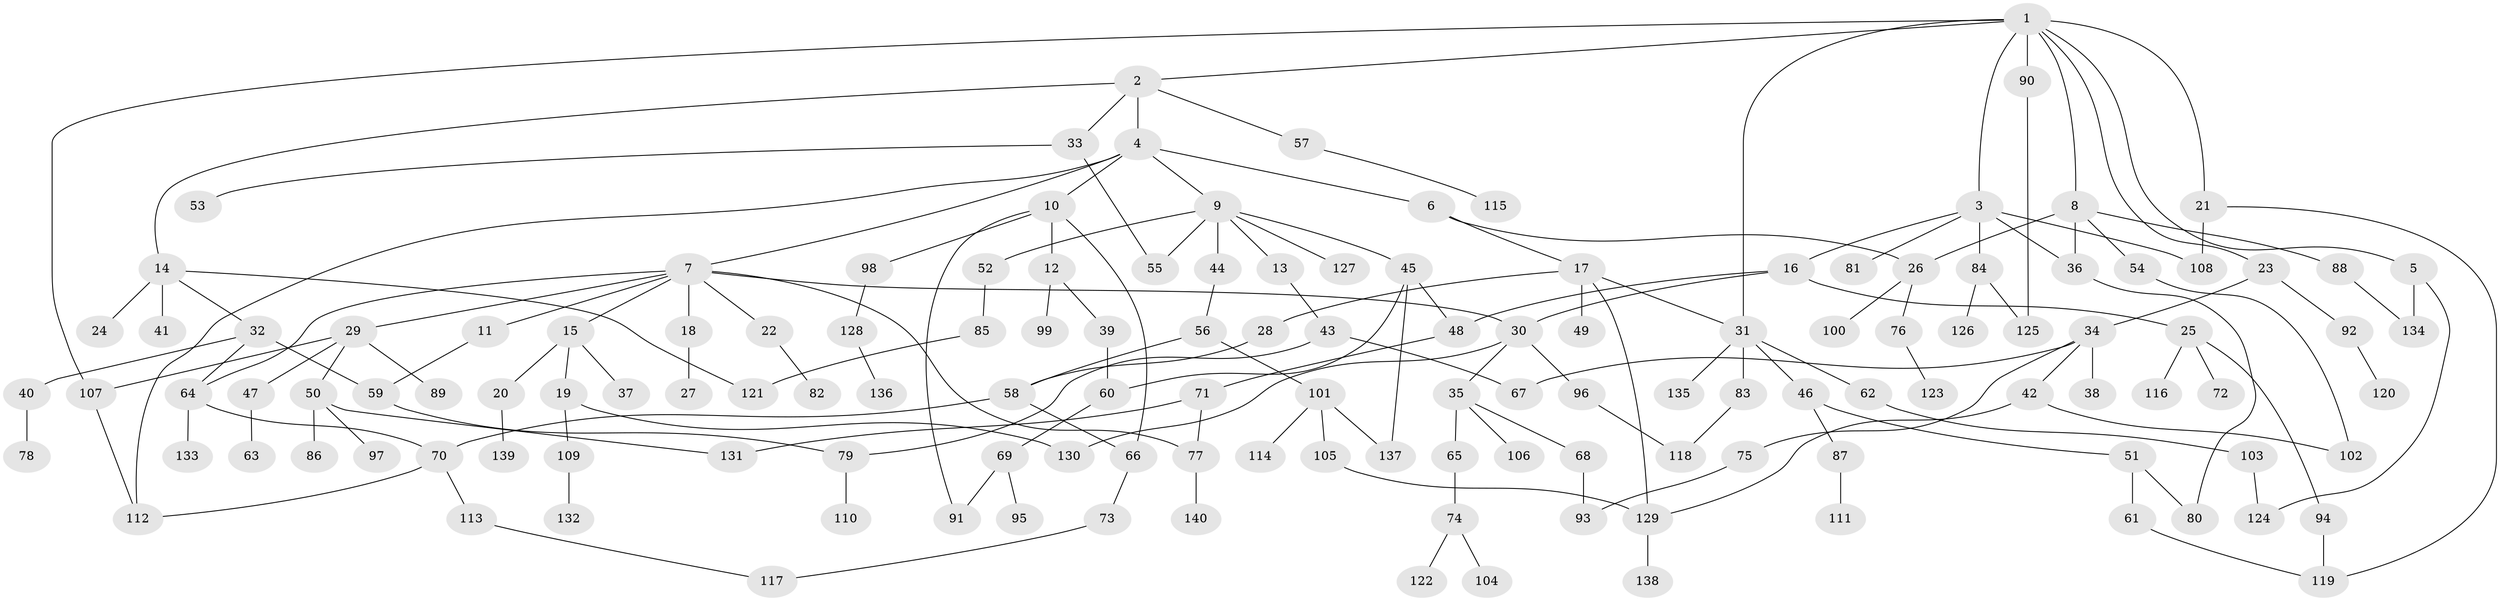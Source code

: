 // Generated by graph-tools (version 1.1) at 2025/25/03/09/25 03:25:34]
// undirected, 140 vertices, 175 edges
graph export_dot {
graph [start="1"]
  node [color=gray90,style=filled];
  1;
  2;
  3;
  4;
  5;
  6;
  7;
  8;
  9;
  10;
  11;
  12;
  13;
  14;
  15;
  16;
  17;
  18;
  19;
  20;
  21;
  22;
  23;
  24;
  25;
  26;
  27;
  28;
  29;
  30;
  31;
  32;
  33;
  34;
  35;
  36;
  37;
  38;
  39;
  40;
  41;
  42;
  43;
  44;
  45;
  46;
  47;
  48;
  49;
  50;
  51;
  52;
  53;
  54;
  55;
  56;
  57;
  58;
  59;
  60;
  61;
  62;
  63;
  64;
  65;
  66;
  67;
  68;
  69;
  70;
  71;
  72;
  73;
  74;
  75;
  76;
  77;
  78;
  79;
  80;
  81;
  82;
  83;
  84;
  85;
  86;
  87;
  88;
  89;
  90;
  91;
  92;
  93;
  94;
  95;
  96;
  97;
  98;
  99;
  100;
  101;
  102;
  103;
  104;
  105;
  106;
  107;
  108;
  109;
  110;
  111;
  112;
  113;
  114;
  115;
  116;
  117;
  118;
  119;
  120;
  121;
  122;
  123;
  124;
  125;
  126;
  127;
  128;
  129;
  130;
  131;
  132;
  133;
  134;
  135;
  136;
  137;
  138;
  139;
  140;
  1 -- 2;
  1 -- 3;
  1 -- 5;
  1 -- 8;
  1 -- 21;
  1 -- 23;
  1 -- 90;
  1 -- 107;
  1 -- 31;
  2 -- 4;
  2 -- 14;
  2 -- 33;
  2 -- 57;
  3 -- 16;
  3 -- 81;
  3 -- 84;
  3 -- 36;
  3 -- 108;
  4 -- 6;
  4 -- 7;
  4 -- 9;
  4 -- 10;
  4 -- 112;
  5 -- 134;
  5 -- 124;
  6 -- 17;
  6 -- 26;
  7 -- 11;
  7 -- 15;
  7 -- 18;
  7 -- 22;
  7 -- 29;
  7 -- 64;
  7 -- 30;
  7 -- 77;
  8 -- 36;
  8 -- 54;
  8 -- 88;
  8 -- 26;
  9 -- 13;
  9 -- 44;
  9 -- 45;
  9 -- 52;
  9 -- 127;
  9 -- 55;
  10 -- 12;
  10 -- 91;
  10 -- 98;
  10 -- 66;
  11 -- 59;
  12 -- 39;
  12 -- 99;
  13 -- 43;
  14 -- 24;
  14 -- 32;
  14 -- 41;
  14 -- 121;
  15 -- 19;
  15 -- 20;
  15 -- 37;
  16 -- 25;
  16 -- 30;
  16 -- 48;
  17 -- 28;
  17 -- 31;
  17 -- 49;
  17 -- 129;
  18 -- 27;
  19 -- 109;
  19 -- 130;
  20 -- 139;
  21 -- 108;
  21 -- 119;
  22 -- 82;
  23 -- 34;
  23 -- 92;
  25 -- 72;
  25 -- 94;
  25 -- 116;
  26 -- 76;
  26 -- 100;
  28 -- 58;
  29 -- 47;
  29 -- 50;
  29 -- 89;
  29 -- 107;
  30 -- 35;
  30 -- 96;
  30 -- 130;
  31 -- 46;
  31 -- 62;
  31 -- 83;
  31 -- 135;
  32 -- 40;
  32 -- 59;
  32 -- 64;
  33 -- 53;
  33 -- 55;
  34 -- 38;
  34 -- 42;
  34 -- 67;
  34 -- 75;
  35 -- 65;
  35 -- 68;
  35 -- 106;
  36 -- 80;
  39 -- 60;
  40 -- 78;
  42 -- 129;
  42 -- 102;
  43 -- 67;
  43 -- 79;
  44 -- 56;
  45 -- 48;
  45 -- 137;
  45 -- 60;
  46 -- 51;
  46 -- 87;
  47 -- 63;
  48 -- 71;
  50 -- 86;
  50 -- 97;
  50 -- 131;
  51 -- 61;
  51 -- 80;
  52 -- 85;
  54 -- 102;
  56 -- 101;
  56 -- 58;
  57 -- 115;
  58 -- 66;
  58 -- 70;
  59 -- 79;
  60 -- 69;
  61 -- 119;
  62 -- 103;
  64 -- 70;
  64 -- 133;
  65 -- 74;
  66 -- 73;
  68 -- 93;
  69 -- 95;
  69 -- 91;
  70 -- 113;
  70 -- 112;
  71 -- 77;
  71 -- 131;
  73 -- 117;
  74 -- 104;
  74 -- 122;
  75 -- 93;
  76 -- 123;
  77 -- 140;
  79 -- 110;
  83 -- 118;
  84 -- 125;
  84 -- 126;
  85 -- 121;
  87 -- 111;
  88 -- 134;
  90 -- 125;
  92 -- 120;
  94 -- 119;
  96 -- 118;
  98 -- 128;
  101 -- 105;
  101 -- 114;
  101 -- 137;
  103 -- 124;
  105 -- 129;
  107 -- 112;
  109 -- 132;
  113 -- 117;
  128 -- 136;
  129 -- 138;
}
